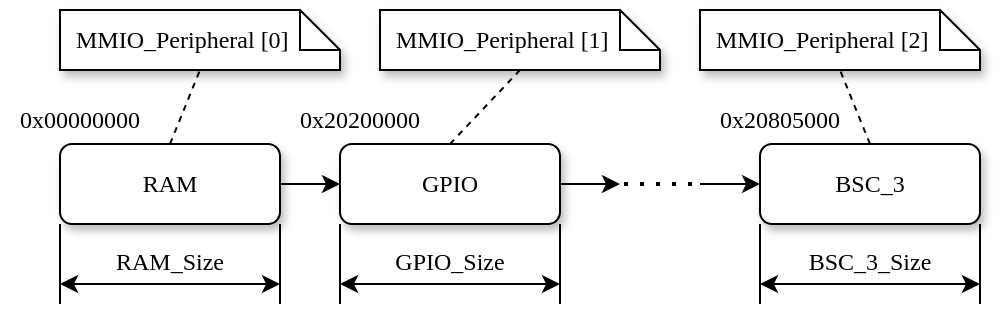 <mxfile version="21.6.8" type="device">
  <diagram name="Page-1" id="RLWIMaJ11JOtgV8sg24g">
    <mxGraphModel dx="714" dy="423" grid="1" gridSize="10" guides="1" tooltips="1" connect="1" arrows="1" fold="1" page="1" pageScale="1" pageWidth="850" pageHeight="1100" math="0" shadow="0">
      <root>
        <mxCell id="0" />
        <mxCell id="1" parent="0" />
        <mxCell id="hkHh-y2pcCfkuMu4-OPQ-24" style="edgeStyle=orthogonalEdgeStyle;rounded=0;orthogonalLoop=1;jettySize=auto;html=1;exitX=1;exitY=0.5;exitDx=0;exitDy=0;entryX=0;entryY=0.5;entryDx=0;entryDy=0;" parent="1" source="hkHh-y2pcCfkuMu4-OPQ-1" target="hkHh-y2pcCfkuMu4-OPQ-18" edge="1">
          <mxGeometry relative="1" as="geometry" />
        </mxCell>
        <mxCell id="hkHh-y2pcCfkuMu4-OPQ-1" value="RAM" style="rounded=1;whiteSpace=wrap;html=1;shadow=1;glass=0;fontFamily=Computer Modern;" parent="1" vertex="1">
          <mxGeometry x="150" y="367" width="110" height="40" as="geometry" />
        </mxCell>
        <mxCell id="hkHh-y2pcCfkuMu4-OPQ-5" value="0x00000000" style="text;html=1;strokeColor=none;fillColor=none;align=center;verticalAlign=middle;whiteSpace=wrap;rounded=0;fontFamily=Computer Modern;" parent="1" vertex="1">
          <mxGeometry x="120" y="340" width="80" height="30" as="geometry" />
        </mxCell>
        <mxCell id="hkHh-y2pcCfkuMu4-OPQ-12" style="edgeStyle=orthogonalEdgeStyle;rounded=0;orthogonalLoop=1;jettySize=auto;html=1;exitX=1;exitY=0.5;exitDx=0;exitDy=0;entryX=0;entryY=0.5;entryDx=0;entryDy=0;" parent="1" edge="1">
          <mxGeometry relative="1" as="geometry">
            <mxPoint x="460" y="390" as="targetPoint" />
          </mxGeometry>
        </mxCell>
        <mxCell id="hkHh-y2pcCfkuMu4-OPQ-13" value="RAM_Size" style="text;html=1;strokeColor=none;fillColor=none;align=center;verticalAlign=middle;whiteSpace=wrap;rounded=0;fontFamily=Computer Modern;" parent="1" vertex="1">
          <mxGeometry x="170" y="411" width="70" height="30" as="geometry" />
        </mxCell>
        <mxCell id="hkHh-y2pcCfkuMu4-OPQ-14" value="" style="endArrow=none;html=1;rounded=0;entryX=0;entryY=1;entryDx=0;entryDy=0;" parent="1" target="hkHh-y2pcCfkuMu4-OPQ-1" edge="1">
          <mxGeometry width="50" height="50" relative="1" as="geometry">
            <mxPoint x="150" y="447" as="sourcePoint" />
            <mxPoint x="150" y="427" as="targetPoint" />
          </mxGeometry>
        </mxCell>
        <mxCell id="hkHh-y2pcCfkuMu4-OPQ-15" value="" style="endArrow=none;html=1;rounded=0;entryX=0;entryY=1;entryDx=0;entryDy=0;" parent="1" edge="1">
          <mxGeometry width="50" height="50" relative="1" as="geometry">
            <mxPoint x="260" y="447" as="sourcePoint" />
            <mxPoint x="260" y="407" as="targetPoint" />
          </mxGeometry>
        </mxCell>
        <mxCell id="hkHh-y2pcCfkuMu4-OPQ-16" value="" style="endArrow=classic;startArrow=classic;html=1;rounded=0;" parent="1" edge="1">
          <mxGeometry width="50" height="50" relative="1" as="geometry">
            <mxPoint x="150" y="437" as="sourcePoint" />
            <mxPoint x="260" y="437" as="targetPoint" />
          </mxGeometry>
        </mxCell>
        <mxCell id="hkHh-y2pcCfkuMu4-OPQ-31" style="edgeStyle=orthogonalEdgeStyle;rounded=0;orthogonalLoop=1;jettySize=auto;html=1;exitX=1;exitY=0.5;exitDx=0;exitDy=0;" parent="1" source="hkHh-y2pcCfkuMu4-OPQ-18" edge="1">
          <mxGeometry relative="1" as="geometry">
            <mxPoint x="430" y="387.143" as="targetPoint" />
          </mxGeometry>
        </mxCell>
        <mxCell id="hkHh-y2pcCfkuMu4-OPQ-18" value="GPIO" style="rounded=1;whiteSpace=wrap;html=1;shadow=1;glass=0;fontFamily=Computer Modern;" parent="1" vertex="1">
          <mxGeometry x="290" y="367" width="110" height="40" as="geometry" />
        </mxCell>
        <mxCell id="hkHh-y2pcCfkuMu4-OPQ-19" value="0x20200000" style="text;html=1;strokeColor=none;fillColor=none;align=center;verticalAlign=middle;whiteSpace=wrap;rounded=0;fontFamily=Computer Modern;" parent="1" vertex="1">
          <mxGeometry x="260" y="340" width="80" height="30" as="geometry" />
        </mxCell>
        <mxCell id="hkHh-y2pcCfkuMu4-OPQ-20" value="GPIO_Size" style="text;html=1;strokeColor=none;fillColor=none;align=center;verticalAlign=middle;whiteSpace=wrap;rounded=0;fontFamily=Computer Modern;" parent="1" vertex="1">
          <mxGeometry x="310" y="411" width="70" height="30" as="geometry" />
        </mxCell>
        <mxCell id="hkHh-y2pcCfkuMu4-OPQ-21" value="" style="endArrow=none;html=1;rounded=0;entryX=0;entryY=1;entryDx=0;entryDy=0;" parent="1" target="hkHh-y2pcCfkuMu4-OPQ-18" edge="1">
          <mxGeometry width="50" height="50" relative="1" as="geometry">
            <mxPoint x="290" y="447" as="sourcePoint" />
            <mxPoint x="290" y="427" as="targetPoint" />
          </mxGeometry>
        </mxCell>
        <mxCell id="hkHh-y2pcCfkuMu4-OPQ-22" value="" style="endArrow=none;html=1;rounded=0;entryX=0;entryY=1;entryDx=0;entryDy=0;" parent="1" edge="1">
          <mxGeometry width="50" height="50" relative="1" as="geometry">
            <mxPoint x="400" y="447" as="sourcePoint" />
            <mxPoint x="400" y="407" as="targetPoint" />
          </mxGeometry>
        </mxCell>
        <mxCell id="hkHh-y2pcCfkuMu4-OPQ-23" value="" style="endArrow=classic;startArrow=classic;html=1;rounded=0;" parent="1" edge="1">
          <mxGeometry width="50" height="50" relative="1" as="geometry">
            <mxPoint x="290" y="437" as="sourcePoint" />
            <mxPoint x="400" y="437" as="targetPoint" />
          </mxGeometry>
        </mxCell>
        <mxCell id="hkHh-y2pcCfkuMu4-OPQ-25" value="BSC_3" style="rounded=1;whiteSpace=wrap;html=1;shadow=1;glass=0;fontFamily=Computer Modern;" parent="1" vertex="1">
          <mxGeometry x="500" y="367" width="110" height="40" as="geometry" />
        </mxCell>
        <mxCell id="hkHh-y2pcCfkuMu4-OPQ-26" value="0x20805000" style="text;html=1;strokeColor=none;fillColor=none;align=center;verticalAlign=middle;whiteSpace=wrap;rounded=0;fontFamily=Computer Modern;" parent="1" vertex="1">
          <mxGeometry x="470" y="340" width="80" height="30" as="geometry" />
        </mxCell>
        <mxCell id="hkHh-y2pcCfkuMu4-OPQ-27" value="BSC_3_Size" style="text;html=1;strokeColor=none;fillColor=none;align=center;verticalAlign=middle;whiteSpace=wrap;rounded=0;fontFamily=Computer Modern;" parent="1" vertex="1">
          <mxGeometry x="520" y="411" width="70" height="30" as="geometry" />
        </mxCell>
        <mxCell id="hkHh-y2pcCfkuMu4-OPQ-28" value="" style="endArrow=none;html=1;rounded=0;entryX=0;entryY=1;entryDx=0;entryDy=0;" parent="1" target="hkHh-y2pcCfkuMu4-OPQ-25" edge="1">
          <mxGeometry width="50" height="50" relative="1" as="geometry">
            <mxPoint x="500" y="447" as="sourcePoint" />
            <mxPoint x="500" y="427" as="targetPoint" />
          </mxGeometry>
        </mxCell>
        <mxCell id="hkHh-y2pcCfkuMu4-OPQ-29" value="" style="endArrow=none;html=1;rounded=0;entryX=0;entryY=1;entryDx=0;entryDy=0;" parent="1" edge="1">
          <mxGeometry width="50" height="50" relative="1" as="geometry">
            <mxPoint x="610" y="447" as="sourcePoint" />
            <mxPoint x="610" y="407" as="targetPoint" />
          </mxGeometry>
        </mxCell>
        <mxCell id="hkHh-y2pcCfkuMu4-OPQ-30" value="" style="endArrow=classic;startArrow=classic;html=1;rounded=0;" parent="1" edge="1">
          <mxGeometry width="50" height="50" relative="1" as="geometry">
            <mxPoint x="500" y="437" as="sourcePoint" />
            <mxPoint x="610" y="437" as="targetPoint" />
          </mxGeometry>
        </mxCell>
        <mxCell id="hkHh-y2pcCfkuMu4-OPQ-33" style="edgeStyle=orthogonalEdgeStyle;rounded=0;orthogonalLoop=1;jettySize=auto;html=1;entryX=0;entryY=0.5;entryDx=0;entryDy=0;" parent="1" target="hkHh-y2pcCfkuMu4-OPQ-25" edge="1">
          <mxGeometry relative="1" as="geometry">
            <mxPoint x="480" y="400" as="targetPoint" />
            <mxPoint x="470" y="387" as="sourcePoint" />
            <Array as="points">
              <mxPoint x="470" y="387" />
            </Array>
          </mxGeometry>
        </mxCell>
        <mxCell id="hkHh-y2pcCfkuMu4-OPQ-34" value="" style="endArrow=none;dashed=1;html=1;dashPattern=1 3;strokeWidth=2;rounded=0;" parent="1" edge="1">
          <mxGeometry width="50" height="50" relative="1" as="geometry">
            <mxPoint x="432" y="387" as="sourcePoint" />
            <mxPoint x="472" y="387" as="targetPoint" />
            <Array as="points">
              <mxPoint x="452" y="387" />
            </Array>
          </mxGeometry>
        </mxCell>
        <mxCell id="NQFpXoGzV3B180F2YpfI-1" value="&amp;nbsp; MMIO_Peripheral [0]" style="shape=note;size=20;whiteSpace=wrap;html=1;fontFamily=Computer Modern;shadow=1;align=left;" vertex="1" parent="1">
          <mxGeometry x="150" y="300" width="140" height="30" as="geometry" />
        </mxCell>
        <mxCell id="NQFpXoGzV3B180F2YpfI-4" value="&amp;nbsp; MMIO_Peripheral [1]" style="shape=note;size=20;whiteSpace=wrap;html=1;fontFamily=Computer Modern;shadow=1;align=left;" vertex="1" parent="1">
          <mxGeometry x="310" y="300" width="140" height="30" as="geometry" />
        </mxCell>
        <mxCell id="NQFpXoGzV3B180F2YpfI-5" value="&amp;nbsp; MMIO_Peripheral [2]" style="shape=note;size=20;whiteSpace=wrap;html=1;fontFamily=Computer Modern;shadow=1;align=left;" vertex="1" parent="1">
          <mxGeometry x="470" y="300" width="140" height="30" as="geometry" />
        </mxCell>
        <mxCell id="NQFpXoGzV3B180F2YpfI-6" value="" style="endArrow=none;dashed=1;html=1;rounded=0;exitX=0.5;exitY=0;exitDx=0;exitDy=0;entryX=0.5;entryY=1;entryDx=0;entryDy=0;entryPerimeter=0;" edge="1" parent="1" source="hkHh-y2pcCfkuMu4-OPQ-1" target="NQFpXoGzV3B180F2YpfI-1">
          <mxGeometry width="50" height="50" relative="1" as="geometry">
            <mxPoint x="200" y="280" as="sourcePoint" />
            <mxPoint x="250" y="230" as="targetPoint" />
          </mxGeometry>
        </mxCell>
        <mxCell id="NQFpXoGzV3B180F2YpfI-7" value="" style="endArrow=none;dashed=1;html=1;rounded=0;exitX=0.5;exitY=0;exitDx=0;exitDy=0;entryX=0.5;entryY=1;entryDx=0;entryDy=0;entryPerimeter=0;" edge="1" parent="1" source="hkHh-y2pcCfkuMu4-OPQ-18" target="NQFpXoGzV3B180F2YpfI-4">
          <mxGeometry width="50" height="50" relative="1" as="geometry">
            <mxPoint x="215" y="377" as="sourcePoint" />
            <mxPoint x="250" y="330" as="targetPoint" />
          </mxGeometry>
        </mxCell>
        <mxCell id="NQFpXoGzV3B180F2YpfI-8" value="" style="endArrow=none;dashed=1;html=1;rounded=0;exitX=0.5;exitY=0;exitDx=0;exitDy=0;entryX=0.5;entryY=1;entryDx=0;entryDy=0;entryPerimeter=0;" edge="1" parent="1" source="hkHh-y2pcCfkuMu4-OPQ-25" target="NQFpXoGzV3B180F2YpfI-5">
          <mxGeometry width="50" height="50" relative="1" as="geometry">
            <mxPoint x="355" y="377" as="sourcePoint" />
            <mxPoint x="390" y="330" as="targetPoint" />
          </mxGeometry>
        </mxCell>
      </root>
    </mxGraphModel>
  </diagram>
</mxfile>
